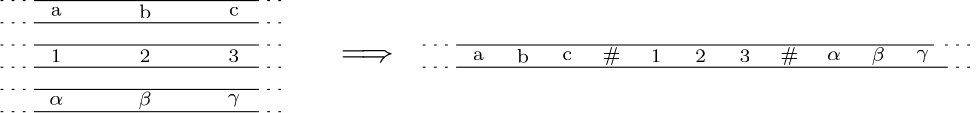 <?xml version="1.0"?>
<!DOCTYPE ipe SYSTEM "ipe.dtd">
<ipe version="70218" creator="Ipe 7.2.28">
<info created="D:20241030111953" modified="D:20241030112007"/>
<preamble>\usepackage{amssymb}
\usepackage{amsmath}</preamble>
<ipestyle name="basic">
<symbol name="arrow/arc(spx)">
<path stroke="sym-stroke" fill="sym-stroke" pen="sym-pen">
0 0 m
-1 0.333 l
-1 -0.333 l
h
</path>
</symbol>
<symbol name="arrow/farc(spx)">
<path stroke="sym-stroke" fill="white" pen="sym-pen">
0 0 m
-1 0.333 l
-1 -0.333 l
h
</path>
</symbol>
<symbol name="arrow/ptarc(spx)">
<path stroke="sym-stroke" fill="sym-stroke" pen="sym-pen">
0 0 m
-1 0.333 l
-0.8 0 l
-1 -0.333 l
h
</path>
</symbol>
<symbol name="arrow/fptarc(spx)">
<path stroke="sym-stroke" fill="white" pen="sym-pen">
0 0 m
-1 0.333 l
-0.8 0 l
-1 -0.333 l
h
</path>
</symbol>
<symbol name="mark/circle(sx)" transformations="translations">
<path fill="sym-stroke">
0.6 0 0 0.6 0 0 e
0.4 0 0 0.4 0 0 e
</path>
</symbol>
<symbol name="mark/disk(sx)" transformations="translations">
<path fill="sym-stroke">
0.6 0 0 0.6 0 0 e
</path>
</symbol>
<symbol name="mark/fdisk(sfx)" transformations="translations">
<group>
<path fill="sym-fill">
0.5 0 0 0.5 0 0 e
</path>
<path fill="sym-stroke" fillrule="eofill">
0.6 0 0 0.6 0 0 e
0.4 0 0 0.4 0 0 e
</path>
</group>
</symbol>
<symbol name="mark/box(sx)" transformations="translations">
<path fill="sym-stroke" fillrule="eofill">
-0.6 -0.6 m
0.6 -0.6 l
0.6 0.6 l
-0.6 0.6 l
h
-0.4 -0.4 m
0.4 -0.4 l
0.4 0.4 l
-0.4 0.4 l
h
</path>
</symbol>
<symbol name="mark/square(sx)" transformations="translations">
<path fill="sym-stroke">
-0.6 -0.6 m
0.6 -0.6 l
0.6 0.6 l
-0.6 0.6 l
h
</path>
</symbol>
<symbol name="mark/fsquare(sfx)" transformations="translations">
<group>
<path fill="sym-fill">
-0.5 -0.5 m
0.5 -0.5 l
0.5 0.5 l
-0.5 0.5 l
h
</path>
<path fill="sym-stroke" fillrule="eofill">
-0.6 -0.6 m
0.6 -0.6 l
0.6 0.6 l
-0.6 0.6 l
h
-0.4 -0.4 m
0.4 -0.4 l
0.4 0.4 l
-0.4 0.4 l
h
</path>
</group>
</symbol>
<symbol name="mark/cross(sx)" transformations="translations">
<group>
<path fill="sym-stroke">
-0.43 -0.57 m
0.57 0.43 l
0.43 0.57 l
-0.57 -0.43 l
h
</path>
<path fill="sym-stroke">
-0.43 0.57 m
0.57 -0.43 l
0.43 -0.57 l
-0.57 0.43 l
h
</path>
</group>
</symbol>
<symbol name="arrow/fnormal(spx)">
<path stroke="sym-stroke" fill="white" pen="sym-pen">
0 0 m
-1 0.333 l
-1 -0.333 l
h
</path>
</symbol>
<symbol name="arrow/pointed(spx)">
<path stroke="sym-stroke" fill="sym-stroke" pen="sym-pen">
0 0 m
-1 0.333 l
-0.8 0 l
-1 -0.333 l
h
</path>
</symbol>
<symbol name="arrow/fpointed(spx)">
<path stroke="sym-stroke" fill="white" pen="sym-pen">
0 0 m
-1 0.333 l
-0.8 0 l
-1 -0.333 l
h
</path>
</symbol>
<symbol name="arrow/linear(spx)">
<path stroke="sym-stroke" pen="sym-pen">
-1 0.333 m
0 0 l
-1 -0.333 l
</path>
</symbol>
<symbol name="arrow/fdouble(spx)">
<path stroke="sym-stroke" fill="white" pen="sym-pen">
0 0 m
-1 0.333 l
-1 -0.333 l
h
-1 0 m
-2 0.333 l
-2 -0.333 l
h
</path>
</symbol>
<symbol name="arrow/double(spx)">
<path stroke="sym-stroke" fill="sym-stroke" pen="sym-pen">
0 0 m
-1 0.333 l
-1 -0.333 l
h
-1 0 m
-2 0.333 l
-2 -0.333 l
h
</path>
</symbol>
<symbol name="arrow/mid-normal(spx)">
<path stroke="sym-stroke" fill="sym-stroke" pen="sym-pen">
0.5 0 m
-0.5 0.333 l
-0.5 -0.333 l
h
</path>
</symbol>
<symbol name="arrow/mid-fnormal(spx)">
<path stroke="sym-stroke" fill="white" pen="sym-pen">
0.5 0 m
-0.5 0.333 l
-0.5 -0.333 l
h
</path>
</symbol>
<symbol name="arrow/mid-pointed(spx)">
<path stroke="sym-stroke" fill="sym-stroke" pen="sym-pen">
0.5 0 m
-0.5 0.333 l
-0.3 0 l
-0.5 -0.333 l
h
</path>
</symbol>
<symbol name="arrow/mid-fpointed(spx)">
<path stroke="sym-stroke" fill="white" pen="sym-pen">
0.5 0 m
-0.5 0.333 l
-0.3 0 l
-0.5 -0.333 l
h
</path>
</symbol>
<symbol name="arrow/mid-double(spx)">
<path stroke="sym-stroke" fill="sym-stroke" pen="sym-pen">
1 0 m
0 0.333 l
0 -0.333 l
h
0 0 m
-1 0.333 l
-1 -0.333 l
h
</path>
</symbol>
<symbol name="arrow/mid-fdouble(spx)">
<path stroke="sym-stroke" fill="white" pen="sym-pen">
1 0 m
0 0.333 l
0 -0.333 l
h
0 0 m
-1 0.333 l
-1 -0.333 l
h
</path>
</symbol>
<anglesize name="22.5 deg" value="22.5"/>
<anglesize name="30 deg" value="30"/>
<anglesize name="45 deg" value="45"/>
<anglesize name="60 deg" value="60"/>
<anglesize name="90 deg" value="90"/>
<arrowsize name="large" value="10"/>
<arrowsize name="small" value="5"/>
<arrowsize name="tiny" value="3"/>
<color name="blue" value="0 0 1"/>
<color name="brown" value="0.647 0.165 0.165"/>
<color name="darkblue" value="0 0 0.545"/>
<color name="darkcyan" value="0 0.545 0.545"/>
<color name="darkgray" value="0.663"/>
<color name="darkgreen" value="0 0.392 0"/>
<color name="darkmagenta" value="0.545 0 0.545"/>
<color name="darkorange" value="1 0.549 0"/>
<color name="darkred" value="0.545 0 0"/>
<color name="gold" value="1 0.843 0"/>
<color name="gray" value="0.745"/>
<color name="green" value="0 1 0"/>
<color name="lightblue" value="0.678 0.847 0.902"/>
<color name="lightcyan" value="0.878 1 1"/>
<color name="lightgray" value="0.827"/>
<color name="lightgreen" value="0.565 0.933 0.565"/>
<color name="lightyellow" value="1 1 0.878"/>
<color name="navy" value="0 0 0.502"/>
<color name="orange" value="1 0.647 0"/>
<color name="pink" value="1 0.753 0.796"/>
<color name="purple" value="0.627 0.125 0.941"/>
<color name="red" value="1 0 0"/>
<color name="seagreen" value="0.18 0.545 0.341"/>
<color name="turquoise" value="0.251 0.878 0.816"/>
<color name="violet" value="0.933 0.51 0.933"/>
<color name="yellow" value="1 1 0"/>
<dashstyle name="dash dot dotted" value="[4 2 1 2 1 2] 0"/>
<dashstyle name="dash dotted" value="[4 2 1 2] 0"/>
<dashstyle name="dashed" value="[4] 0"/>
<dashstyle name="dotted" value="[1 3] 0"/>
<gridsize name="10 pts (~3.5 mm)" value="10"/>
<gridsize name="14 pts (~5 mm)" value="14"/>
<gridsize name="16 pts (~6 mm)" value="16"/>
<gridsize name="20 pts (~7 mm)" value="20"/>
<gridsize name="28 pts (~10 mm)" value="28"/>
<gridsize name="32 pts (~12 mm)" value="32"/>
<gridsize name="4 pts" value="4"/>
<gridsize name="56 pts (~20 mm)" value="56"/>
<gridsize name="8 pts (~3 mm)" value="8"/>
<opacity name="10%" value="0.1"/>
<opacity name="30%" value="0.3"/>
<opacity name="50%" value="0.5"/>
<opacity name="75%" value="0.75"/>
<pen name="fat" value="1.2"/>
<pen name="heavier" value="0.8"/>
<pen name="ultrafat" value="2"/>
<symbolsize name="large" value="5"/>
<symbolsize name="small" value="2"/>
<symbolsize name="tiny" value="1.1"/>
<textsize name="Huge" value="\Huge"/>
<textsize name="LARGE" value="\LARGE"/>
<textsize name="Large" value="\Large"/>
<textsize name="footnote" value="\footnotesize"/>
<textsize name="huge" value="\huge"/>
<textsize name="large" value="\large"/>
<textsize name="script" value="\scriptsize"/>
<textsize name="small" value="\small"/>
<textsize name="tiny" value="\tiny"/>
<textstyle name="center" begin="\begin{center}" end="\end{center}"/>
<textstyle name="item" begin="\begin{itemize}\item{}" end="\end{itemize}"/>
<textstyle name="itemize" begin="\begin{itemize}" end="\end{itemize}"/>
<tiling name="falling" angle="-60" step="4" width="1"/>
<tiling name="rising" angle="30" step="4" width="1"/>
</ipestyle>
<page>
<layer name="alpha"/>
<view layers="alpha" active="alpha"/>
<text layer="alpha" matrix="1 0 0 1 4 0" transformations="translations" pos="164 744" stroke="black" type="label" width="3.971" height="3.003" depth="0" halign="center" valign="center" size="script">a</text>
<text matrix="1 0 0 1 36 0" transformations="translations" pos="164 744" stroke="black" type="label" width="4.4" height="4.843" depth="0" halign="center" valign="center" size="script">b</text>
<text matrix="1 0 0 1 68 0" transformations="translations" pos="164 744" stroke="black" type="label" width="3.542" height="3.003" depth="0" halign="center" valign="center" size="script">c</text>
<text matrix="1 0 0 1 4 -16" transformations="translations" pos="164 744" stroke="black" type="label" width="3.971" height="4.494" depth="0" halign="center" valign="center" size="script">1</text>
<text matrix="1 0 0 1 36 -16" transformations="translations" pos="164 744" stroke="black" type="label" width="3.971" height="4.494" depth="0" halign="center" valign="center" size="script">2</text>
<text matrix="1 0 0 1 68 -16" transformations="translations" pos="164 744" stroke="black" type="label" width="3.971" height="4.494" depth="0" halign="center" valign="center" size="script">3</text>
<text matrix="1 0 0 1 4 -32" transformations="translations" pos="164 744" stroke="black" type="label" width="5.179" height="3.003" depth="0" halign="center" valign="center" size="script" style="math">\alpha</text>
<text matrix="1 0 0 1 36 -32" transformations="translations" pos="164 744" stroke="black" type="label" width="4.876" height="4.849" depth="1.35" halign="center" valign="center" size="script" style="math">\beta</text>
<text matrix="1 0 0 1 68 -32" transformations="translations" pos="164 744" stroke="black" type="label" width="4.614" height="3.009" depth="1.35" halign="center" valign="center" size="script" style="math">\gamma</text>
<path stroke="black">
160 748 m
240 748 l
</path>
<path stroke="black">
240 740 m
160 740 l
</path>
<path stroke="black" dash="dotted">
240 748 m
252 748 l
</path>
<path matrix="1 0 0 1 0 -8" stroke="black" dash="dotted">
240 748 m
252 748 l
</path>
<path matrix="1 0 0 1 -92 0" stroke="black" dash="dotted">
240 748 m
252 748 l
</path>
<path matrix="1 0 0 1 -92 -8" stroke="black" dash="dotted">
240 748 m
252 748 l
</path>
<path matrix="1 0 0 1 0 -16" stroke="black">
160 748 m
240 748 l
</path>
<path matrix="1 0 0 1 0 -16" stroke="black">
240 740 m
160 740 l
</path>
<path matrix="1 0 0 1 0 -16" stroke="black" dash="dotted">
240 748 m
252 748 l
</path>
<path matrix="1 0 0 1 0 -24" stroke="black" dash="dotted">
240 748 m
252 748 l
</path>
<path matrix="1 0 0 1 -92 -16" stroke="black" dash="dotted">
240 748 m
252 748 l
</path>
<path matrix="1 0 0 1 -92 -24" stroke="black" dash="dotted">
240 748 m
252 748 l
</path>
<path matrix="1 0 0 1 0 -32" stroke="black">
160 748 m
240 748 l
</path>
<path matrix="1 0 0 1 0 -32" stroke="black">
240 740 m
160 740 l
</path>
<path matrix="1 0 0 1 0 -32" stroke="black" dash="dotted">
240 748 m
252 748 l
</path>
<path matrix="1 0 0 1 0 -40" stroke="black" dash="dotted">
240 748 m
252 748 l
</path>
<path matrix="1 0 0 1 -92 -32" stroke="black" dash="dotted">
240 748 m
252 748 l
</path>
<path matrix="1 0 0 1 -92 -40" stroke="black" dash="dotted">
240 748 m
252 748 l
</path>
<text matrix="1 0 0 1 116 -16" transformations="translations" pos="164 744" stroke="black" type="label" width="25.709" height="4.386" depth="0" halign="center" valign="center" size="large" style="math">\implies</text>
<text matrix="1 0 0 1 156 -16" transformations="translations" pos="164 744" stroke="black" type="label" width="3.971" height="3.003" depth="0" halign="center" valign="center" size="script">a</text>
<text matrix="1 0 0 1 172 -16" transformations="translations" pos="164 744" stroke="black" type="label" width="4.4" height="4.843" depth="0" halign="center" valign="center" size="script">b</text>
<text matrix="1 0 0 1 188 -16" transformations="translations" pos="164 744" stroke="black" type="label" width="3.542" height="3.003" depth="0" halign="center" valign="center" size="script">c</text>
<text matrix="1 0 0 1 220 -16" transformations="translations" pos="164 744" stroke="black" type="label" width="3.971" height="4.494" depth="0" halign="center" valign="center" size="script">1</text>
<text matrix="1 0 0 1 236 -16" transformations="translations" pos="164 744" stroke="black" type="label" width="3.971" height="4.494" depth="0" halign="center" valign="center" size="script">2</text>
<text matrix="1 0 0 1 252 -16" transformations="translations" pos="164 744" stroke="black" type="label" width="3.971" height="4.494" depth="0" halign="center" valign="center" size="script">3</text>
<text matrix="1 0 0 1 284 -16" transformations="translations" pos="164 744" stroke="black" type="label" width="5.179" height="3.003" depth="0" halign="center" valign="center" size="script" style="math">\alpha</text>
<text matrix="1 0 0 1 300 -16" transformations="translations" pos="164 744" stroke="black" type="label" width="4.876" height="4.849" depth="1.35" halign="center" valign="center" size="script" style="math">\beta</text>
<text matrix="1 0 0 1 316 -16" transformations="translations" pos="164 744" stroke="black" type="label" width="4.614" height="3.009" depth="1.35" halign="center" valign="center" size="script" style="math">\gamma</text>
<text matrix="1 0 0 1 204 -16" transformations="translations" pos="164 744" stroke="black" type="label" width="6.545" height="4.849" depth="1.35" halign="center" valign="center" size="script">\#</text>
<text matrix="1 0 0 1 268 -16" transformations="translations" pos="164 744" stroke="black" type="label" width="6.545" height="4.849" depth="1.35" halign="center" valign="center" size="script">\#</text>
<path matrix="1 0 0 1 60 -16" stroke="black" dash="dotted">
240 748 m
252 748 l
</path>
<path matrix="1 0 0 1 60 -24" stroke="black" dash="dotted">
240 748 m
252 748 l
</path>
<path matrix="1 0 0 1 248 -16" stroke="black" dash="dotted">
240 748 m
252 748 l
</path>
<path matrix="1 0 0 1 248 -24" stroke="black" dash="dotted">
240 748 m
252 748 l
</path>
<path matrix="1 0 0 1 8 0" stroke="black">
304 732 m
476 732 l
</path>
<path matrix="1 0 0 1 8 0" stroke="black">
304 724 m
480 724 l
</path>
</page>
</ipe>
